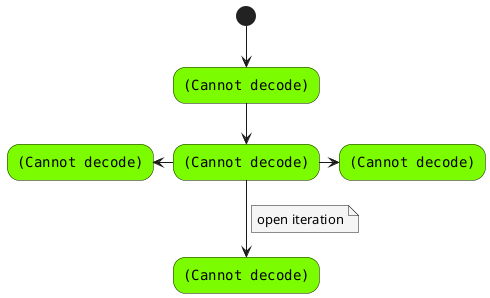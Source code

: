 @startuml

skinparam {
    NoteBackgroundColor #whiteSmoke
    StateBackgroundColor #green
}

(*) -down-> "<img:png/initProject.png>" as initProject #LawnGreen

initProject -down-> "<img:png/project_management iterations.png>" as projectManagement #LawnGreen

projectManagement -right-> "<img:png/member_management.png>" #LawnGreen

projectManagement -left-> "<img:png/usecase_management.png>" #LawnGreen

projectManagement -down-> "<img:png/iteration management.png>" as iterationManagement #LawnGreen
note on link
    open iteration
end note

@enduml


